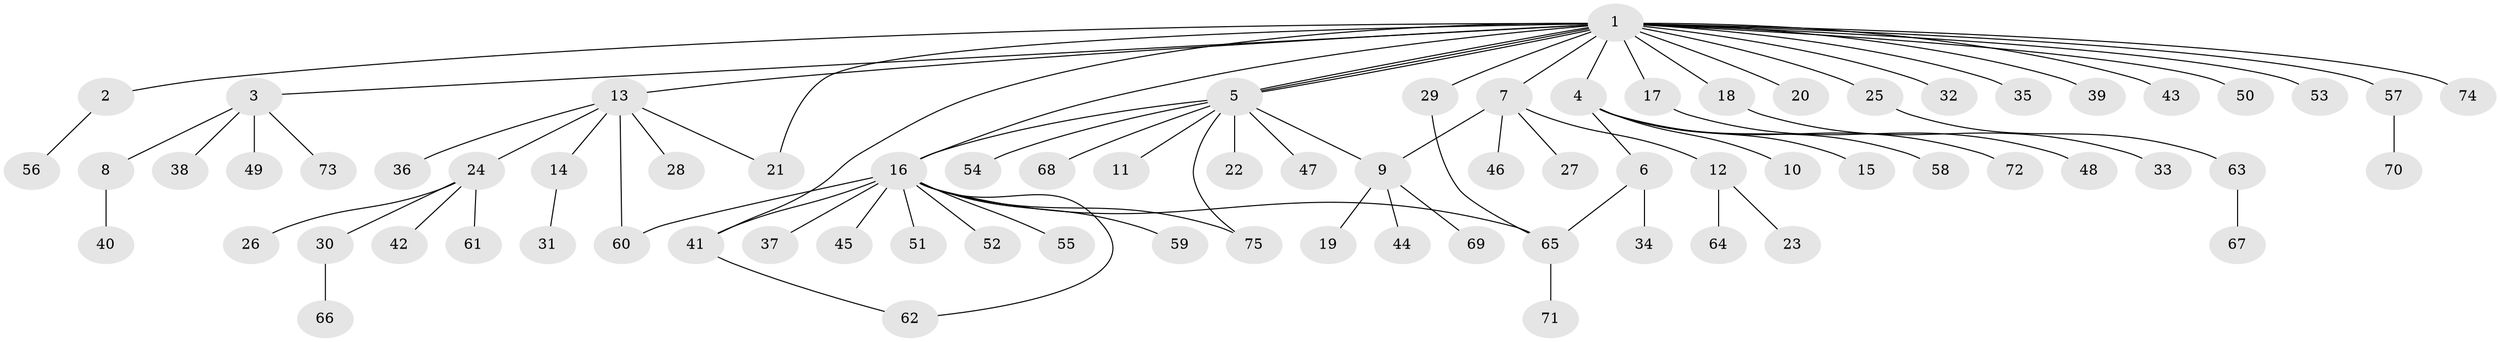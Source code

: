 // Generated by graph-tools (version 1.1) at 2025/01/03/09/25 03:01:55]
// undirected, 75 vertices, 85 edges
graph export_dot {
graph [start="1"]
  node [color=gray90,style=filled];
  1;
  2;
  3;
  4;
  5;
  6;
  7;
  8;
  9;
  10;
  11;
  12;
  13;
  14;
  15;
  16;
  17;
  18;
  19;
  20;
  21;
  22;
  23;
  24;
  25;
  26;
  27;
  28;
  29;
  30;
  31;
  32;
  33;
  34;
  35;
  36;
  37;
  38;
  39;
  40;
  41;
  42;
  43;
  44;
  45;
  46;
  47;
  48;
  49;
  50;
  51;
  52;
  53;
  54;
  55;
  56;
  57;
  58;
  59;
  60;
  61;
  62;
  63;
  64;
  65;
  66;
  67;
  68;
  69;
  70;
  71;
  72;
  73;
  74;
  75;
  1 -- 2;
  1 -- 3;
  1 -- 4;
  1 -- 5;
  1 -- 5;
  1 -- 5;
  1 -- 7;
  1 -- 13;
  1 -- 16;
  1 -- 17;
  1 -- 18;
  1 -- 20;
  1 -- 21;
  1 -- 25;
  1 -- 29;
  1 -- 32;
  1 -- 35;
  1 -- 39;
  1 -- 41;
  1 -- 43;
  1 -- 50;
  1 -- 53;
  1 -- 57;
  1 -- 74;
  2 -- 56;
  3 -- 8;
  3 -- 38;
  3 -- 49;
  3 -- 73;
  4 -- 6;
  4 -- 10;
  4 -- 15;
  4 -- 58;
  4 -- 72;
  5 -- 9;
  5 -- 11;
  5 -- 16;
  5 -- 22;
  5 -- 47;
  5 -- 54;
  5 -- 68;
  5 -- 75;
  6 -- 34;
  6 -- 65;
  7 -- 9;
  7 -- 12;
  7 -- 27;
  7 -- 46;
  8 -- 40;
  9 -- 19;
  9 -- 44;
  9 -- 69;
  12 -- 23;
  12 -- 64;
  13 -- 14;
  13 -- 21;
  13 -- 24;
  13 -- 28;
  13 -- 36;
  13 -- 60;
  14 -- 31;
  16 -- 37;
  16 -- 41;
  16 -- 45;
  16 -- 51;
  16 -- 52;
  16 -- 55;
  16 -- 59;
  16 -- 60;
  16 -- 62;
  16 -- 65;
  16 -- 75;
  17 -- 48;
  18 -- 33;
  24 -- 26;
  24 -- 30;
  24 -- 42;
  24 -- 61;
  25 -- 63;
  29 -- 65;
  30 -- 66;
  41 -- 62;
  57 -- 70;
  63 -- 67;
  65 -- 71;
}
